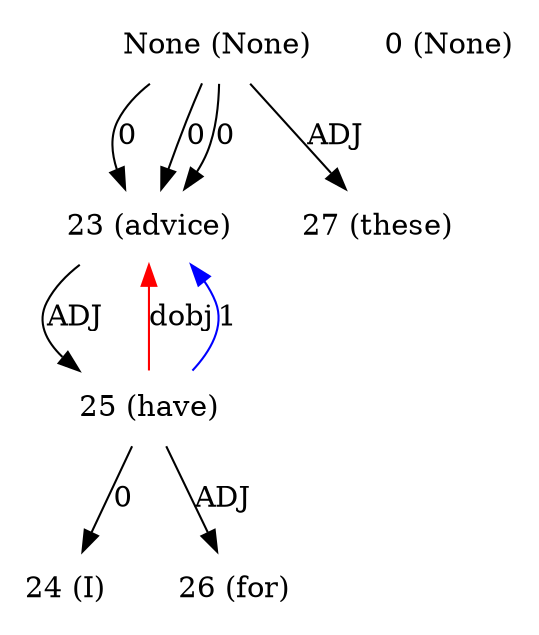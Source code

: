 digraph G{
edge [dir=forward]
node [shape=plaintext]

None [label="None (None)"]
None -> 23 [label="0"]
None [label="None (None)"]
None -> 27 [label="ADJ"]
None [label="None (None)"]
None -> 23 [label="0"]
None [label="None (None)"]
None -> 23 [label="0"]
0 [label="0 (None)"]
23 [label="23 (advice)"]
23 -> 25 [label="ADJ"]
25 -> 23 [label="dobj", color="red"]
24 [label="24 (I)"]
25 [label="25 (have)"]
25 -> 23 [label="1", color="blue"]
25 -> 24 [label="0"]
25 -> 26 [label="ADJ"]
26 [label="26 (for)"]
27 [label="27 (these)"]
}
